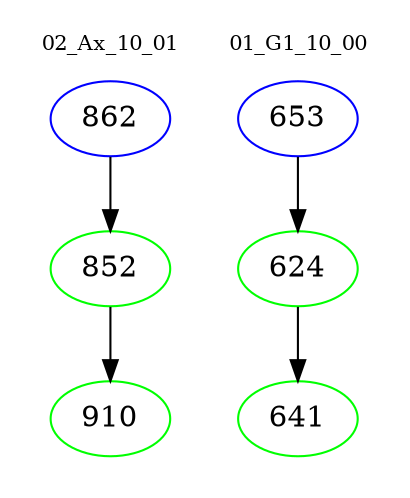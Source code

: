 digraph{
subgraph cluster_0 {
color = white
label = "02_Ax_10_01";
fontsize=10;
T0_862 [label="862", color="blue"]
T0_862 -> T0_852 [color="black"]
T0_852 [label="852", color="green"]
T0_852 -> T0_910 [color="black"]
T0_910 [label="910", color="green"]
}
subgraph cluster_1 {
color = white
label = "01_G1_10_00";
fontsize=10;
T1_653 [label="653", color="blue"]
T1_653 -> T1_624 [color="black"]
T1_624 [label="624", color="green"]
T1_624 -> T1_641 [color="black"]
T1_641 [label="641", color="green"]
}
}
